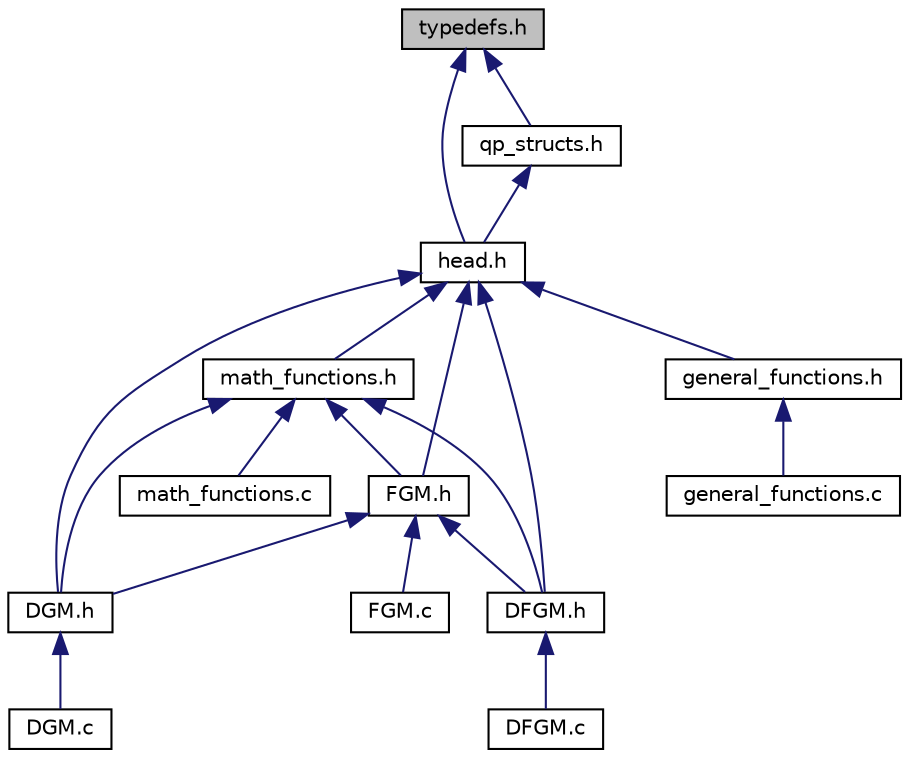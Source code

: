 digraph "typedefs.h"
{
  edge [fontname="Helvetica",fontsize="10",labelfontname="Helvetica",labelfontsize="10"];
  node [fontname="Helvetica",fontsize="10",shape=record];
  Node1 [label="typedefs.h",height=0.2,width=0.4,color="black", fillcolor="grey75", style="filled" fontcolor="black"];
  Node1 -> Node2 [dir="back",color="midnightblue",fontsize="10",style="solid",fontname="Helvetica"];
  Node2 [label="head.h",height=0.2,width=0.4,color="black", fillcolor="white", style="filled",URL="$dd/da2/a00019.html"];
  Node2 -> Node3 [dir="back",color="midnightblue",fontsize="10",style="solid",fontname="Helvetica"];
  Node3 [label="DFGM.h",height=0.2,width=0.4,color="black", fillcolor="white", style="filled",URL="$df/d86/a00012.html"];
  Node3 -> Node4 [dir="back",color="midnightblue",fontsize="10",style="solid",fontname="Helvetica"];
  Node4 [label="DFGM.c",height=0.2,width=0.4,color="black", fillcolor="white", style="filled",URL="$da/d45/a00011.html"];
  Node2 -> Node5 [dir="back",color="midnightblue",fontsize="10",style="solid",fontname="Helvetica"];
  Node5 [label="math_functions.h",height=0.2,width=0.4,color="black", fillcolor="white", style="filled",URL="$de/d11/a00021.html"];
  Node5 -> Node3 [dir="back",color="midnightblue",fontsize="10",style="solid",fontname="Helvetica"];
  Node5 -> Node6 [dir="back",color="midnightblue",fontsize="10",style="solid",fontname="Helvetica"];
  Node6 [label="FGM.h",height=0.2,width=0.4,color="black", fillcolor="white", style="filled",URL="$d7/d7a/a00016.html"];
  Node6 -> Node3 [dir="back",color="midnightblue",fontsize="10",style="solid",fontname="Helvetica"];
  Node6 -> Node7 [dir="back",color="midnightblue",fontsize="10",style="solid",fontname="Helvetica"];
  Node7 [label="DGM.h",height=0.2,width=0.4,color="black", fillcolor="white", style="filled",URL="$d2/de7/a00014.html"];
  Node7 -> Node8 [dir="back",color="midnightblue",fontsize="10",style="solid",fontname="Helvetica"];
  Node8 [label="DGM.c",height=0.2,width=0.4,color="black", fillcolor="white", style="filled",URL="$d7/dd4/a00013.html"];
  Node6 -> Node9 [dir="back",color="midnightblue",fontsize="10",style="solid",fontname="Helvetica"];
  Node9 [label="FGM.c",height=0.2,width=0.4,color="black", fillcolor="white", style="filled",URL="$dd/d1b/a00015.html"];
  Node5 -> Node7 [dir="back",color="midnightblue",fontsize="10",style="solid",fontname="Helvetica"];
  Node5 -> Node10 [dir="back",color="midnightblue",fontsize="10",style="solid",fontname="Helvetica"];
  Node10 [label="math_functions.c",height=0.2,width=0.4,color="black", fillcolor="white", style="filled",URL="$db/db2/a00020.html"];
  Node2 -> Node6 [dir="back",color="midnightblue",fontsize="10",style="solid",fontname="Helvetica"];
  Node2 -> Node7 [dir="back",color="midnightblue",fontsize="10",style="solid",fontname="Helvetica"];
  Node2 -> Node11 [dir="back",color="midnightblue",fontsize="10",style="solid",fontname="Helvetica"];
  Node11 [label="general_functions.h",height=0.2,width=0.4,color="black", fillcolor="white", style="filled",URL="$d1/d2b/a00018.html"];
  Node11 -> Node12 [dir="back",color="midnightblue",fontsize="10",style="solid",fontname="Helvetica"];
  Node12 [label="general_functions.c",height=0.2,width=0.4,color="black", fillcolor="white", style="filled",URL="$d4/d51/a00017.html"];
  Node1 -> Node13 [dir="back",color="midnightblue",fontsize="10",style="solid",fontname="Helvetica"];
  Node13 [label="qp_structs.h",height=0.2,width=0.4,color="black", fillcolor="white", style="filled",URL="$d7/de0/a00022.html"];
  Node13 -> Node2 [dir="back",color="midnightblue",fontsize="10",style="solid",fontname="Helvetica"];
}
